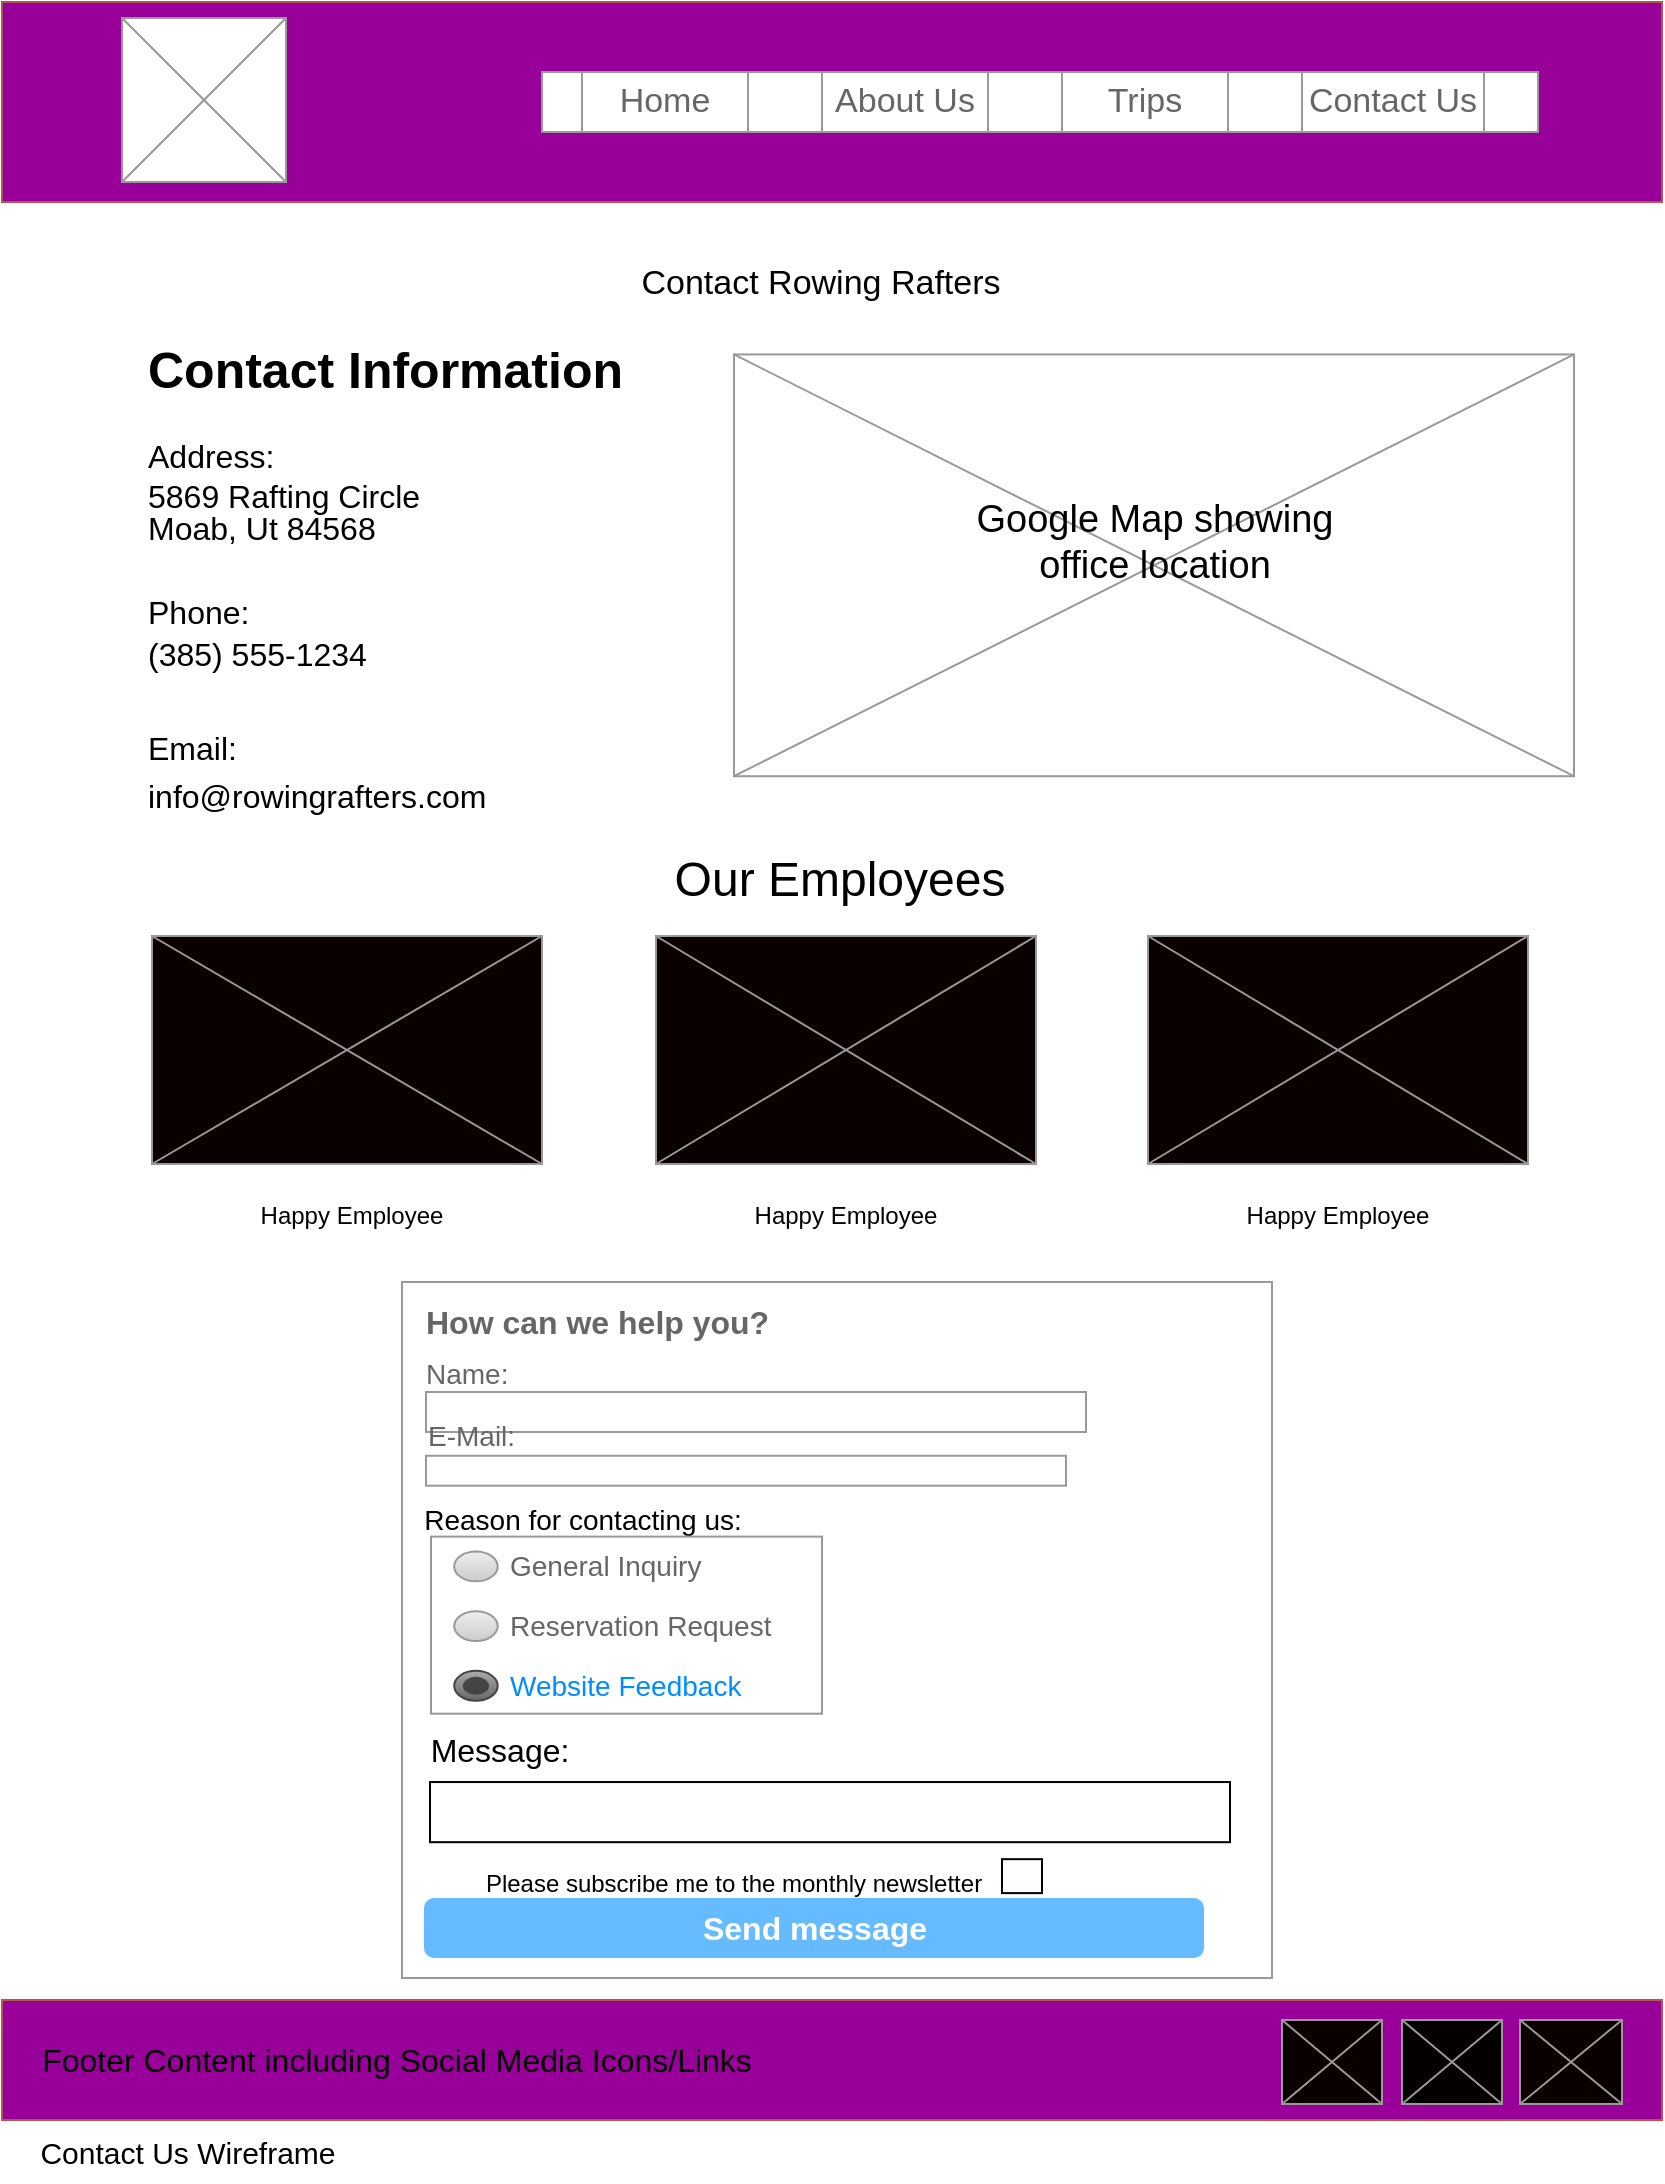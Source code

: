 <mxfile version="24.6.4" type="device">
  <diagram id="QaL428BrgbW46EQdhunR" name="Page-1">
    <mxGraphModel dx="1016" dy="607" grid="1" gridSize="10" guides="1" tooltips="1" connect="1" arrows="1" fold="1" page="1" pageScale="1" pageWidth="850" pageHeight="1100" math="0" shadow="0">
      <root>
        <mxCell id="0" />
        <mxCell id="1" parent="0" />
        <mxCell id="kUBNb6VD3JHm0cLu9l0A-1" value="" style="rounded=0;whiteSpace=wrap;html=1;fillColor=#990099;strokeColor=#b85450;" vertex="1" parent="1">
          <mxGeometry x="10" y="10" width="830" height="100" as="geometry" />
        </mxCell>
        <mxCell id="kUBNb6VD3JHm0cLu9l0A-4" value="" style="verticalLabelPosition=bottom;shadow=0;dashed=0;align=center;html=1;verticalAlign=top;strokeWidth=1;shape=mxgraph.mockup.graphics.simpleIcon;strokeColor=#999999;" vertex="1" parent="1">
          <mxGeometry x="70" y="18" width="82" height="82" as="geometry" />
        </mxCell>
        <mxCell id="kUBNb6VD3JHm0cLu9l0A-5" value="" style="strokeWidth=1;shadow=0;dashed=0;align=center;html=1;shape=mxgraph.mockup.forms.rrect;rSize=0;strokeColor=#999999;" vertex="1" parent="1">
          <mxGeometry x="280" y="45" width="498" height="30" as="geometry" />
        </mxCell>
        <mxCell id="kUBNb6VD3JHm0cLu9l0A-6" value="Home" style="strokeColor=inherit;fillColor=inherit;gradientColor=inherit;strokeWidth=1;shadow=0;dashed=0;align=center;html=1;shape=mxgraph.mockup.forms.rrect;rSize=0;fontSize=17;fontColor=#666666;whiteSpace=wrap;" vertex="1" parent="kUBNb6VD3JHm0cLu9l0A-5">
          <mxGeometry x="20" width="83" height="30" as="geometry" />
        </mxCell>
        <mxCell id="kUBNb6VD3JHm0cLu9l0A-7" value="About Us" style="strokeColor=inherit;fillColor=inherit;gradientColor=inherit;strokeWidth=1;shadow=0;dashed=0;align=center;html=1;shape=mxgraph.mockup.forms.rrect;rSize=0;fontSize=17;fontColor=#666666;whiteSpace=wrap;" vertex="1" parent="kUBNb6VD3JHm0cLu9l0A-5">
          <mxGeometry x="140" width="83" height="30" as="geometry" />
        </mxCell>
        <mxCell id="kUBNb6VD3JHm0cLu9l0A-8" value="Trips" style="strokeColor=inherit;fillColor=inherit;gradientColor=inherit;strokeWidth=1;shadow=0;dashed=0;align=center;html=1;shape=mxgraph.mockup.forms.rrect;rSize=0;fontSize=17;fontColor=#666666;whiteSpace=wrap;" vertex="1" parent="kUBNb6VD3JHm0cLu9l0A-5">
          <mxGeometry x="260" width="83" height="30" as="geometry" />
        </mxCell>
        <mxCell id="kUBNb6VD3JHm0cLu9l0A-9" value="Contact Us" style="strokeColor=inherit;fillColor=inherit;gradientColor=inherit;strokeWidth=1;shadow=0;dashed=0;align=center;html=1;shape=mxgraph.mockup.forms.rrect;rSize=0;fontSize=17;fontColor=#666666;whiteSpace=wrap;" vertex="1" parent="kUBNb6VD3JHm0cLu9l0A-5">
          <mxGeometry x="380" width="91" height="30" as="geometry" />
        </mxCell>
        <mxCell id="kUBNb6VD3JHm0cLu9l0A-19" value="" style="strokeWidth=1;shadow=0;dashed=0;align=center;html=1;shape=mxgraph.mockup.forms.rrect;rSize=0;strokeColor=#999999;fillColor=#ffffff;fontSize=15;" vertex="1" parent="1">
          <mxGeometry x="210" y="650" width="435" height="348" as="geometry" />
        </mxCell>
        <mxCell id="kUBNb6VD3JHm0cLu9l0A-20" value="&lt;div style=&quot;font-size: 16px;&quot;&gt;&lt;br style=&quot;font-size: 16px;&quot;&gt;&lt;/div&gt;&lt;div style=&quot;font-size: 16px;&quot;&gt;How can we help you?&lt;/div&gt;" style="strokeWidth=1;shadow=0;dashed=0;align=center;html=1;shape=mxgraph.mockup.forms.anchor;fontSize=16;fontColor=#666666;align=left;resizeWidth=1;spacingLeft=0;fontStyle=1" vertex="1" parent="kUBNb6VD3JHm0cLu9l0A-19">
          <mxGeometry width="217.5" relative="1" as="geometry">
            <mxPoint x="10" y="10" as="offset" />
          </mxGeometry>
        </mxCell>
        <mxCell id="kUBNb6VD3JHm0cLu9l0A-22" value="Name:" style="strokeWidth=1;shadow=0;dashed=0;align=center;html=1;shape=mxgraph.mockup.forms.anchor;fontSize=14;fontColor=#666666;align=left;resizeWidth=1;spacingLeft=0;" vertex="1" parent="kUBNb6VD3JHm0cLu9l0A-19">
          <mxGeometry width="46.607" height="20" relative="1" as="geometry">
            <mxPoint x="10" y="36" as="offset" />
          </mxGeometry>
        </mxCell>
        <mxCell id="kUBNb6VD3JHm0cLu9l0A-23" value="" style="strokeWidth=1;shadow=0;dashed=0;align=center;html=1;shape=mxgraph.mockup.forms.rrect;rSize=0;strokeColor=#999999;fontColor=#666666;align=left;spacingLeft=5;resizeWidth=1;fontSize=16;" vertex="1" parent="kUBNb6VD3JHm0cLu9l0A-19">
          <mxGeometry width="330" height="20" relative="1" as="geometry">
            <mxPoint x="12" y="55" as="offset" />
          </mxGeometry>
        </mxCell>
        <mxCell id="kUBNb6VD3JHm0cLu9l0A-30" value="Send message" style="strokeWidth=1;shadow=0;dashed=0;align=center;html=1;shape=mxgraph.mockup.forms.rrect;rSize=5;strokeColor=none;fontColor=#ffffff;fillColor=#66bbff;fontSize=16;fontStyle=1;" vertex="1" parent="kUBNb6VD3JHm0cLu9l0A-19">
          <mxGeometry y="1" width="390" height="30" relative="1" as="geometry">
            <mxPoint x="11" y="-40" as="offset" />
          </mxGeometry>
        </mxCell>
        <mxCell id="kUBNb6VD3JHm0cLu9l0A-31" value="Reason for contacting us:" style="text;html=1;align=center;verticalAlign=middle;whiteSpace=wrap;rounded=0;fontSize=14;" vertex="1" parent="kUBNb6VD3JHm0cLu9l0A-19">
          <mxGeometry x="-51.25" y="103.913" width="282.75" height="29.831" as="geometry" />
        </mxCell>
        <mxCell id="kUBNb6VD3JHm0cLu9l0A-61" value="" style="strokeWidth=1;shadow=0;dashed=0;align=center;html=1;shape=mxgraph.mockup.forms.rrect;rSize=0;strokeColor=#999999;fillColor=#ffffff;recursiveResize=0;" vertex="1" parent="kUBNb6VD3JHm0cLu9l0A-19">
          <mxGeometry x="14.5" y="127.317" width="195.5" height="88.528" as="geometry" />
        </mxCell>
        <mxCell id="kUBNb6VD3JHm0cLu9l0A-62" value="&lt;font style=&quot;font-size: 14px;&quot;&gt;General Inquiry&lt;/font&gt;" style="shape=ellipse;rSize=0;fillColor=#eeeeee;strokeColor=#999999;gradientColor=#cccccc;html=1;align=left;spacingLeft=4;fontSize=17;fontColor=#666666;labelPosition=right;" vertex="1" parent="kUBNb6VD3JHm0cLu9l0A-61">
          <mxGeometry x="11.6" y="7.457" width="21.75" height="14.914" as="geometry" />
        </mxCell>
        <mxCell id="kUBNb6VD3JHm0cLu9l0A-63" value="&lt;font style=&quot;font-size: 14px;&quot;&gt;Reservation Request&lt;/font&gt;" style="shape=ellipse;rSize=0;fillColor=#eeeeee;strokeColor=#999999;gradientColor=#cccccc;html=1;align=left;spacingLeft=4;fontSize=17;fontColor=#666666;labelPosition=right;" vertex="1" parent="kUBNb6VD3JHm0cLu9l0A-61">
          <mxGeometry x="11.6" y="37.286" width="21.75" height="14.914" as="geometry" />
        </mxCell>
        <mxCell id="kUBNb6VD3JHm0cLu9l0A-64" value="&lt;font style=&quot;font-size: 14px;&quot;&gt;Website Feedback&lt;/font&gt;" style="shape=ellipse;rSize=0;fillColor=#aaaaaa;strokeColor=#444444;gradientColor=#666666;html=1;align=left;spacingLeft=4;fontSize=17;fontColor=#008cff;labelPosition=right;" vertex="1" parent="kUBNb6VD3JHm0cLu9l0A-61">
          <mxGeometry x="11.6" y="67.114" width="21.75" height="14.914" as="geometry" />
        </mxCell>
        <mxCell id="kUBNb6VD3JHm0cLu9l0A-65" value="" style="shape=ellipse;fillColor=#444444;strokeColor=none;html=1;" vertex="1" parent="kUBNb6VD3JHm0cLu9l0A-64">
          <mxGeometry x="4.35" y="2.983" width="13.05" height="8.949" as="geometry" />
        </mxCell>
        <mxCell id="kUBNb6VD3JHm0cLu9l0A-70" value="E-Mail:" style="strokeWidth=1;shadow=0;dashed=0;align=center;html=1;shape=mxgraph.mockup.forms.anchor;fontSize=14;fontColor=#666666;align=left;resizeWidth=1;spacingLeft=0;" vertex="1" parent="kUBNb6VD3JHm0cLu9l0A-19">
          <mxGeometry x="10.964" y="66.984" width="46.607" height="19.886" as="geometry" />
        </mxCell>
        <mxCell id="kUBNb6VD3JHm0cLu9l0A-71" value="" style="strokeWidth=1;shadow=0;dashed=0;align=center;html=1;shape=mxgraph.mockup.forms.rrect;rSize=0;strokeColor=#999999;fontColor=#666666;align=left;spacingLeft=5;resizeWidth=1;fontSize=16;" vertex="1" parent="kUBNb6VD3JHm0cLu9l0A-19">
          <mxGeometry x="12" y="86.873" width="320" height="14.981" as="geometry" />
        </mxCell>
        <mxCell id="kUBNb6VD3JHm0cLu9l0A-72" value="Message:" style="text;html=1;align=center;verticalAlign=middle;whiteSpace=wrap;rounded=0;fontSize=16;" vertex="1" parent="kUBNb6VD3JHm0cLu9l0A-19">
          <mxGeometry x="0.5" y="218.743" width="95.5" height="29.829" as="geometry" />
        </mxCell>
        <mxCell id="kUBNb6VD3JHm0cLu9l0A-74" value="" style="rounded=0;whiteSpace=wrap;html=1;" vertex="1" parent="kUBNb6VD3JHm0cLu9l0A-19">
          <mxGeometry x="14" y="250.025" width="400" height="30.072" as="geometry" />
        </mxCell>
        <mxCell id="kUBNb6VD3JHm0cLu9l0A-77" value="Please subscribe me to the monthly newsletter" style="text;html=1;align=center;verticalAlign=middle;whiteSpace=wrap;rounded=0;" vertex="1" parent="kUBNb6VD3JHm0cLu9l0A-19">
          <mxGeometry x="12" y="288.585" width="308" height="25.463" as="geometry" />
        </mxCell>
        <mxCell id="kUBNb6VD3JHm0cLu9l0A-78" value="" style="rounded=0;whiteSpace=wrap;html=1;" vertex="1" parent="kUBNb6VD3JHm0cLu9l0A-19">
          <mxGeometry x="300" y="288.585" width="20" height="16.976" as="geometry" />
        </mxCell>
        <mxCell id="kUBNb6VD3JHm0cLu9l0A-67" value="Our Employees" style="text;html=1;align=center;verticalAlign=middle;whiteSpace=wrap;rounded=0;fontSize=24;" vertex="1" parent="1">
          <mxGeometry x="344" y="434" width="170" height="30" as="geometry" />
        </mxCell>
        <mxCell id="kUBNb6VD3JHm0cLu9l0A-68" value="" style="group" vertex="1" connectable="0" parent="1">
          <mxGeometry x="85" y="477" width="688" height="114" as="geometry" />
        </mxCell>
        <mxCell id="kUBNb6VD3JHm0cLu9l0A-55" value="" style="verticalLabelPosition=bottom;shadow=0;dashed=0;align=center;html=1;verticalAlign=top;strokeWidth=1;shape=mxgraph.mockup.graphics.simpleIcon;strokeColor=#999999;fillColor=#0a0000;" vertex="1" parent="kUBNb6VD3JHm0cLu9l0A-68">
          <mxGeometry width="195" height="114" as="geometry" />
        </mxCell>
        <mxCell id="kUBNb6VD3JHm0cLu9l0A-56" value="" style="verticalLabelPosition=bottom;shadow=0;dashed=0;align=center;html=1;verticalAlign=top;strokeWidth=1;shape=mxgraph.mockup.graphics.simpleIcon;strokeColor=#999999;fillColor=#0a0000;" vertex="1" parent="kUBNb6VD3JHm0cLu9l0A-68">
          <mxGeometry x="252" width="190" height="114" as="geometry" />
        </mxCell>
        <mxCell id="kUBNb6VD3JHm0cLu9l0A-57" value="" style="verticalLabelPosition=bottom;shadow=0;dashed=0;align=center;html=1;verticalAlign=top;strokeWidth=1;shape=mxgraph.mockup.graphics.simpleIcon;strokeColor=#999999;fillColor=#0a0000;" vertex="1" parent="kUBNb6VD3JHm0cLu9l0A-68">
          <mxGeometry x="498" width="190" height="114" as="geometry" />
        </mxCell>
        <mxCell id="kUBNb6VD3JHm0cLu9l0A-69" value="" style="group" vertex="1" connectable="0" parent="1">
          <mxGeometry x="120" y="602" width="623" height="30" as="geometry" />
        </mxCell>
        <mxCell id="kUBNb6VD3JHm0cLu9l0A-58" value="Happy Employee" style="text;html=1;align=center;verticalAlign=middle;whiteSpace=wrap;rounded=0;" vertex="1" parent="kUBNb6VD3JHm0cLu9l0A-69">
          <mxGeometry width="130" height="30" as="geometry" />
        </mxCell>
        <mxCell id="kUBNb6VD3JHm0cLu9l0A-59" value="Happy Employee" style="text;html=1;align=center;verticalAlign=middle;whiteSpace=wrap;rounded=0;" vertex="1" parent="kUBNb6VD3JHm0cLu9l0A-69">
          <mxGeometry x="493" width="130" height="30" as="geometry" />
        </mxCell>
        <mxCell id="kUBNb6VD3JHm0cLu9l0A-60" value="Happy Employee" style="text;html=1;align=center;verticalAlign=middle;whiteSpace=wrap;rounded=0;" vertex="1" parent="kUBNb6VD3JHm0cLu9l0A-69">
          <mxGeometry x="247" width="130" height="30" as="geometry" />
        </mxCell>
        <mxCell id="kUBNb6VD3JHm0cLu9l0A-73" value="" style="group" vertex="1" connectable="0" parent="1">
          <mxGeometry x="81" y="166" width="715" height="260" as="geometry" />
        </mxCell>
        <mxCell id="kUBNb6VD3JHm0cLu9l0A-53" value="" style="group" vertex="1" connectable="0" parent="kUBNb6VD3JHm0cLu9l0A-73">
          <mxGeometry x="295" y="20.222" width="420" height="210.889" as="geometry" />
        </mxCell>
        <mxCell id="kUBNb6VD3JHm0cLu9l0A-50" value="" style="verticalLabelPosition=bottom;shadow=0;dashed=0;align=center;html=1;verticalAlign=top;strokeWidth=1;shape=mxgraph.mockup.graphics.simpleIcon;strokeColor=#999999;" vertex="1" parent="kUBNb6VD3JHm0cLu9l0A-53">
          <mxGeometry width="420" height="210.889" as="geometry" />
        </mxCell>
        <mxCell id="kUBNb6VD3JHm0cLu9l0A-52" value="Google Map showing office location" style="text;html=1;align=center;verticalAlign=middle;whiteSpace=wrap;rounded=0;fontSize=19;" vertex="1" parent="kUBNb6VD3JHm0cLu9l0A-53">
          <mxGeometry x="113.725" y="70.095" width="192.55" height="48.341" as="geometry" />
        </mxCell>
        <mxCell id="kUBNb6VD3JHm0cLu9l0A-54" value="&lt;h1 style=&quot;margin-top: 0px;&quot;&gt;&lt;font style=&quot;font-size: 25px;&quot;&gt;Contact Information&lt;/font&gt;&lt;/h1&gt;&lt;p style=&quot;line-height: 60%; font-size: 16px;&quot;&gt;Address:&lt;/p&gt;&lt;p style=&quot;line-height: 0%; font-size: 16px;&quot;&gt;5869 Rafting Circle&lt;/p&gt;&lt;p style=&quot;line-height: 0%; font-size: 16px;&quot;&gt;Moab, Ut 84568&lt;/p&gt;&lt;p style=&quot;line-height: 50%; font-size: 16px;&quot;&gt;&lt;br style=&quot;font-size: 16px;&quot;&gt;&lt;/p&gt;&lt;p style=&quot;line-height: 30%; font-size: 16px;&quot;&gt;Phone:&amp;nbsp;&lt;/p&gt;&lt;p style=&quot;line-height: 30%; font-size: 16px;&quot;&gt;(385) 555-1234&lt;/p&gt;&lt;p style=&quot;line-height: 50%; font-size: 16px;&quot;&gt;&lt;br&gt;&lt;/p&gt;&lt;p style=&quot;line-height: 50%; font-size: 16px;&quot;&gt;Email:&lt;/p&gt;&lt;p style=&quot;line-height: 50%; font-size: 16px;&quot;&gt;info@rowingrafters.com&lt;/p&gt;" style="text;html=1;whiteSpace=wrap;overflow=hidden;rounded=0;fontSize=16;" vertex="1" parent="kUBNb6VD3JHm0cLu9l0A-73">
          <mxGeometry width="360" height="260" as="geometry" />
        </mxCell>
        <mxCell id="kUBNb6VD3JHm0cLu9l0A-75" value="" style="group" vertex="1" connectable="0" parent="1">
          <mxGeometry x="10" y="1009" width="830" height="60" as="geometry" />
        </mxCell>
        <mxCell id="kUBNb6VD3JHm0cLu9l0A-12" value="" style="rounded=0;whiteSpace=wrap;html=1;fillColor=#990099;strokeColor=#b85450;" vertex="1" parent="kUBNb6VD3JHm0cLu9l0A-75">
          <mxGeometry width="830" height="60" as="geometry" />
        </mxCell>
        <mxCell id="kUBNb6VD3JHm0cLu9l0A-15" value="" style="verticalLabelPosition=bottom;shadow=0;dashed=0;align=center;html=1;verticalAlign=top;strokeWidth=1;shape=mxgraph.mockup.graphics.simpleIcon;strokeColor=#999999;fillColor=#0a0000;" vertex="1" parent="kUBNb6VD3JHm0cLu9l0A-75">
          <mxGeometry x="759" y="10" width="51" height="42" as="geometry" />
        </mxCell>
        <mxCell id="kUBNb6VD3JHm0cLu9l0A-16" value="" style="verticalLabelPosition=bottom;shadow=0;dashed=0;align=center;html=1;verticalAlign=top;strokeWidth=1;shape=mxgraph.mockup.graphics.simpleIcon;strokeColor=#999999;fillColor=#050000;" vertex="1" parent="kUBNb6VD3JHm0cLu9l0A-75">
          <mxGeometry x="700" y="10" width="50" height="42" as="geometry" />
        </mxCell>
        <mxCell id="kUBNb6VD3JHm0cLu9l0A-17" value="" style="verticalLabelPosition=bottom;shadow=0;dashed=0;align=center;html=1;verticalAlign=top;strokeWidth=1;shape=mxgraph.mockup.graphics.simpleIcon;strokeColor=#999999;fillColor=#0a0000;" vertex="1" parent="kUBNb6VD3JHm0cLu9l0A-75">
          <mxGeometry x="640" y="10" width="50" height="42" as="geometry" />
        </mxCell>
        <mxCell id="kUBNb6VD3JHm0cLu9l0A-18" value="Footer Content including Social Media Icons/Links" style="text;html=1;align=center;verticalAlign=middle;whiteSpace=wrap;rounded=0;fontFamily=Helvetica;fontSize=16;fontStyle=0;fontColor=#000000;" vertex="1" parent="kUBNb6VD3JHm0cLu9l0A-75">
          <mxGeometry x="2" y="15" width="391" height="30" as="geometry" />
        </mxCell>
        <mxCell id="kUBNb6VD3JHm0cLu9l0A-76" value="Contact Us Wireframe" style="text;html=1;align=center;verticalAlign=middle;whiteSpace=wrap;rounded=0;fontSize=15;" vertex="1" parent="1">
          <mxGeometry x="28" y="1070" width="150" height="30" as="geometry" />
        </mxCell>
        <mxCell id="kUBNb6VD3JHm0cLu9l0A-83" value="Contact Rowing Rafters" style="text;html=1;align=center;verticalAlign=middle;whiteSpace=wrap;rounded=0;fontSize=17;" vertex="1" parent="1">
          <mxGeometry x="319" y="136" width="201" height="30" as="geometry" />
        </mxCell>
      </root>
    </mxGraphModel>
  </diagram>
</mxfile>
